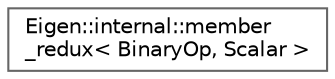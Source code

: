 digraph "类继承关系图"
{
 // LATEX_PDF_SIZE
  bgcolor="transparent";
  edge [fontname=Helvetica,fontsize=10,labelfontname=Helvetica,labelfontsize=10];
  node [fontname=Helvetica,fontsize=10,shape=box,height=0.2,width=0.4];
  rankdir="LR";
  Node0 [id="Node000000",label="Eigen::internal::member\l_redux\< BinaryOp, Scalar \>",height=0.2,width=0.4,color="grey40", fillcolor="white", style="filled",URL="$struct_eigen_1_1internal_1_1member__redux.html",tooltip=" "];
}
